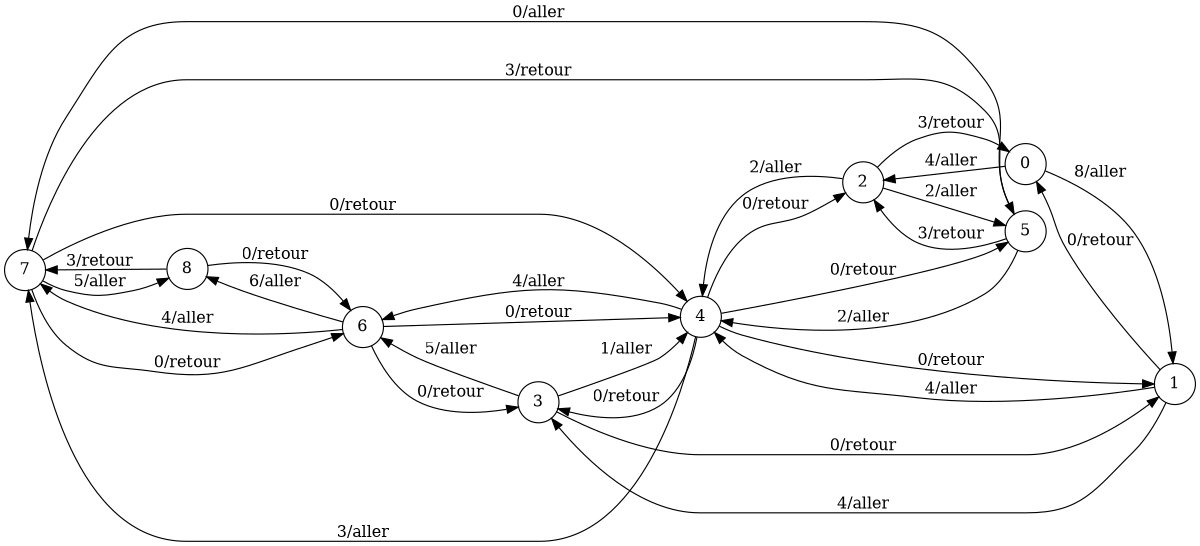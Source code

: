 digraph finite_state_machine {
  	rankdir=LR;
 	size="8,5";
  	node [shape = circle];
  	  	7 -> 8 [ label = "5/aller" ];
  	  	7 -> 4 [ label = "0/retour" ];
  	  	7 -> 5 [ label = "3/retour" ];
  	  	7 -> 6 [ label = "0/retour" ];
  	  	6 -> 8 [ label = "6/aller" ];
  	  	6 -> 7 [ label = "4/aller" ];
  	  	6 -> 4 [ label = "0/retour" ];
  	  	6 -> 3 [ label = "0/retour" ];
  	  	3 -> 6 [ label = "5/aller" ];
  	  	3 -> 4 [ label = "1/aller" ];
  	  	3 -> 1 [ label = "0/retour" ];
  	  	5 -> 7 [ label = "0/aller" ];
  	  	5 -> 4 [ label = "2/aller" ];
  	  	5 -> 2 [ label = "3/retour" ];
  	  	4 -> 7 [ label = "3/aller" ];
  	  	4 -> 6 [ label = "4/aller" ];
  	  	4 -> 1 [ label = "0/retour" ];
  	  	4 -> 2 [ label = "0/retour" ];
  	  	4 -> 5 [ label = "0/retour" ];
  	  	4 -> 3 [ label = "0/retour" ];
  	  	2 -> 5 [ label = "2/aller" ];
  	  	2 -> 4 [ label = "2/aller" ];
  	  	2 -> 0 [ label = "3/retour" ];
  	  	1 -> 4 [ label = "4/aller" ];
  	  	1 -> 3 [ label = "4/aller" ];
  	  	1 -> 0 [ label = "0/retour" ];
  	  	0 -> 2 [ label = "4/aller" ];
  	  	0 -> 1 [ label = "8/aller" ];
  	  	8 -> 6 [ label = "0/retour" ];
  	  	8 -> 7 [ label = "3/retour" ];
}